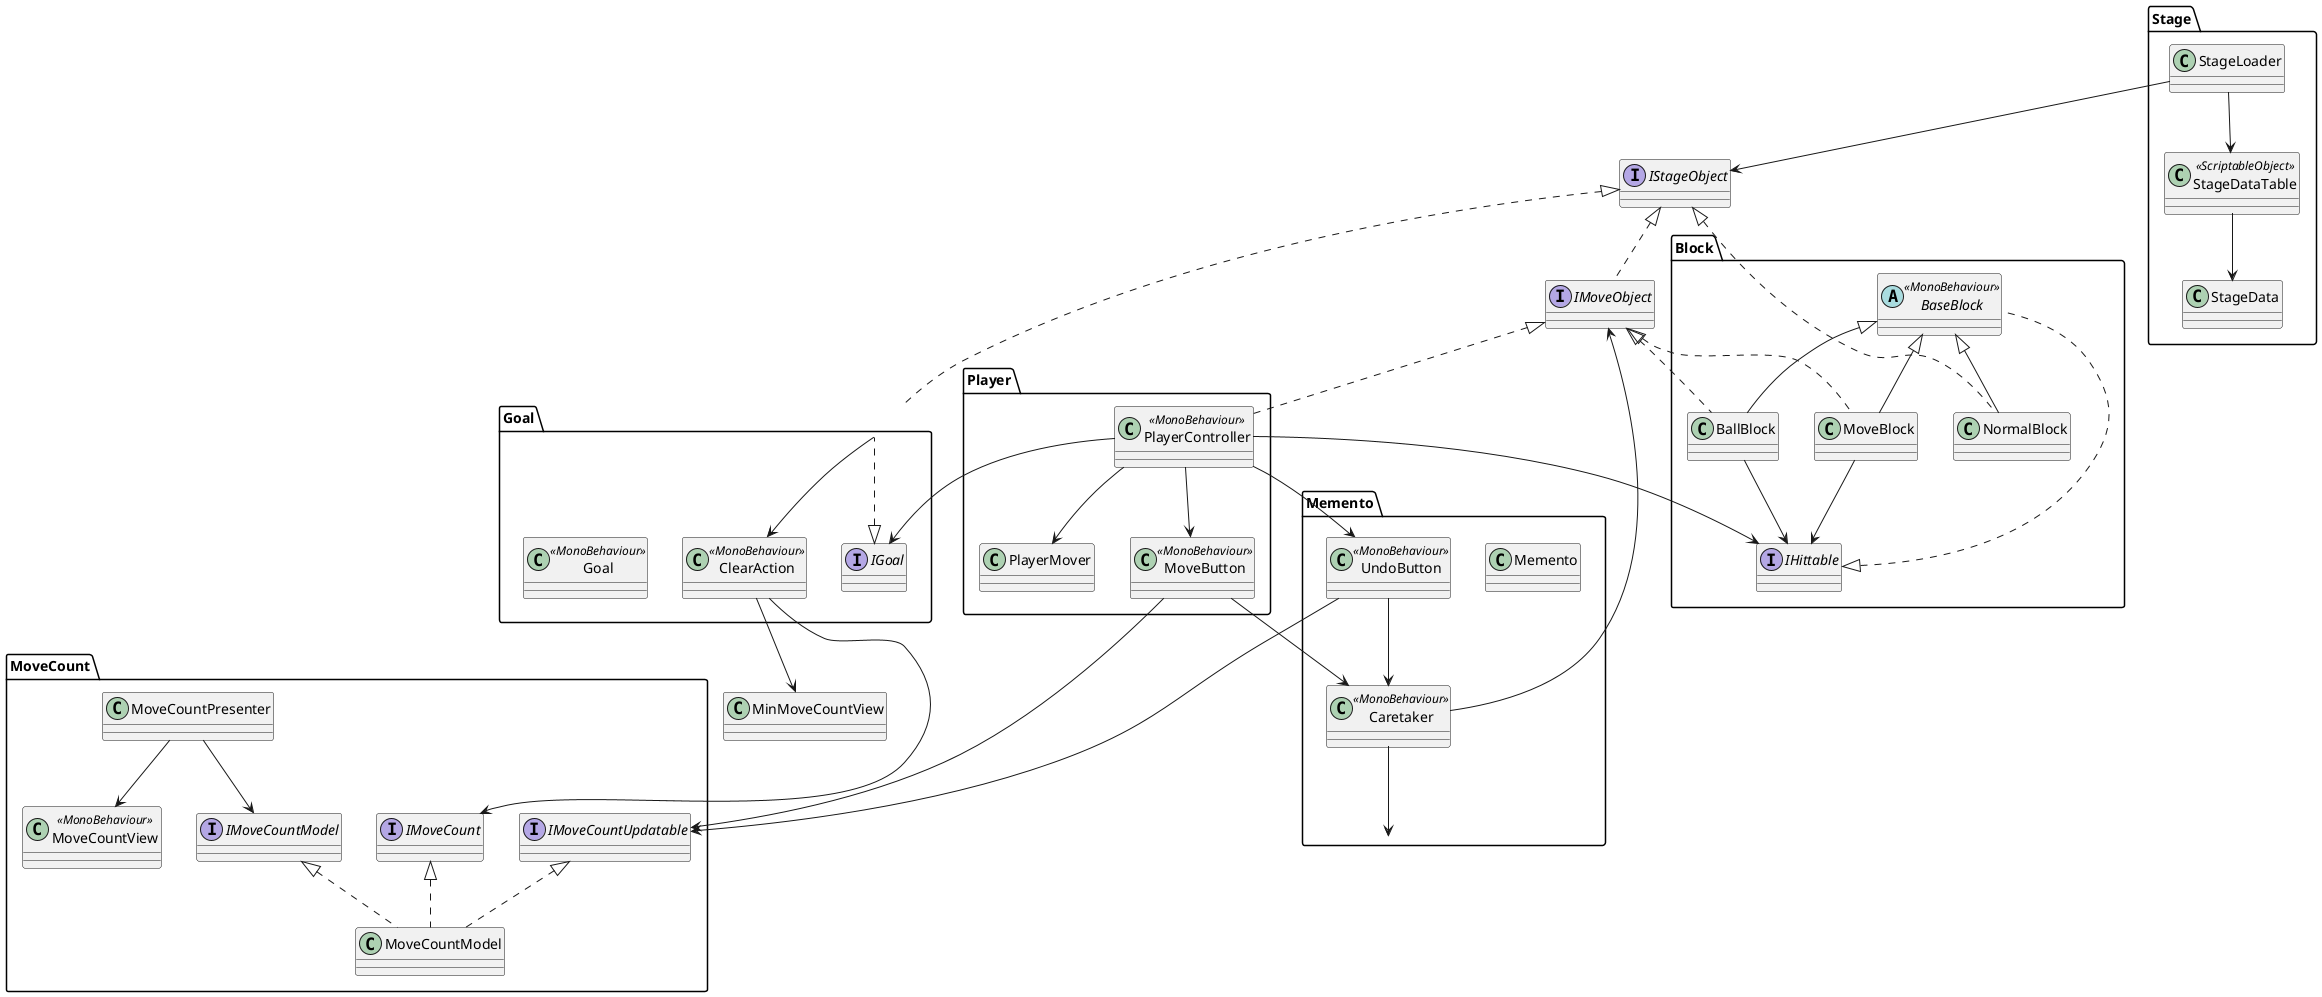 ﻿@startuml

package Block {
    interface IHittable
    abstract class BaseBlock <<MonoBehaviour>>
    class NormalBlock
    class MoveBlock
    class BallBlock
}

package MoveCount {
    interface IMoveCount
    interface IMoveCountModel
    interface IMoveCountUpdatable
    class MoveCountModel
    class MoveCountPresenter
    class MoveCountView <<MonoBehaviour>>
}

package Player {
    class PlayerController <<MonoBehaviour>>
    class PlayerMover
    class MoveButton <<MonoBehaviour>>
}

package Stage {
    class StageData
    class StageDataTable <<ScriptableObject>>
    class StageLoader
}

class MinMoveCountView

interface IStageObject
interface IMoveObject

package Goal {
    interface IGoal
    class Goal <<MonoBehaviour>>
    class ClearAction <<MonoBehaviour>>
}

package Memento {
    class Memento
    class Caretaker <<MonoBehaviour>>
    class UndoButton <<MonoBehaviour>>
}

IMoveObject .up.|> IStageObject

BaseBlock .up.|> IHittable
NormalBlock .up.|> IStageObject
MoveBlock .up.|> IMoveObject
BallBlock .up.|> IMoveObject
NormalBlock -up-|> BaseBlock
MoveBlock -up-|> BaseBlock
BallBlock -up-|> BaseBlock
MoveBlock --> IHittable
BallBlock --> IHittable

MoveCountPresenter --> IMoveCountModel
MoveCountPresenter --> MoveCountView
MoveCountModel .up.|> IMoveCount
MoveCountModel .up.|> IMoveCountModel
MoveCountModel .up.|> IMoveCountUpdatable

PlayerController .up.|> IMoveObject
PlayerController --> PlayerMover
PlayerController --> MoveButton
PlayerController --> IHittable
PlayerController --> IGoal
PlayerController --> UndoButton

MoveButton ---> IMoveCountUpdatable
MoveButton --> Caretaker

Goal .up.|> IStageObject
Goal .left.|> IGoal
Goal --> ClearAction
ClearAction --> MinMoveCountView
ClearAction -> IMoveCount

StageDataTable --> StageData
StageLoader --> StageDataTable
StageLoader --> IStageObject

Caretaker --> Memento
Caretaker -up-> IMoveObject
UndoButton --> Caretaker
UndoButton --> IMoveCountUpdatable

@enduml